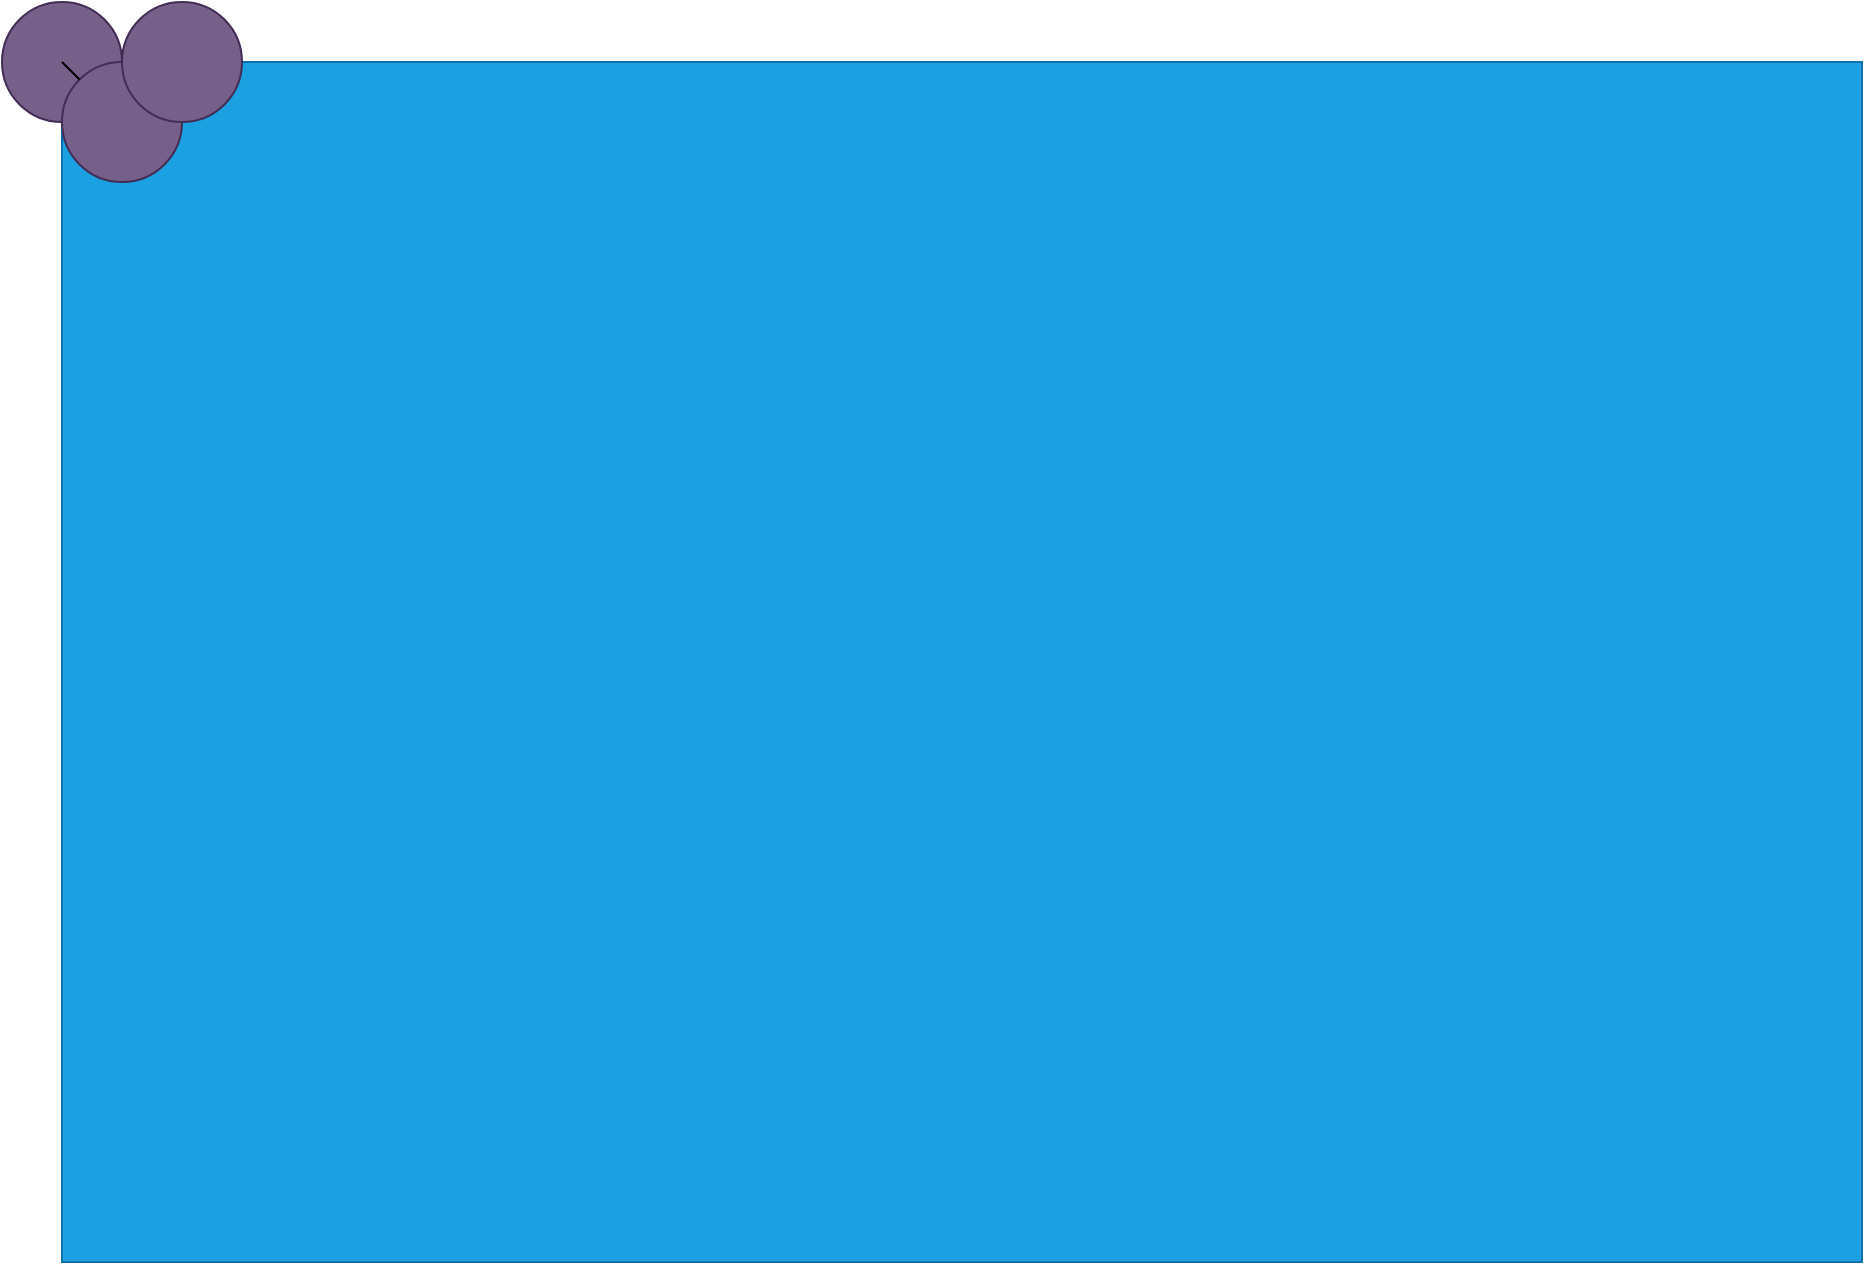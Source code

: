 <mxfile version="19.0.3" type="github">
  <diagram id="-NXDns5EEfKs7jDFzSWu" name="Page-1">
    <mxGraphModel dx="1301" dy="1420" grid="1" gridSize="10" guides="1" tooltips="1" connect="1" arrows="1" fold="1" page="1" pageScale="1" pageWidth="827" pageHeight="1169" math="0" shadow="0">
      <root>
        <mxCell id="0" />
        <mxCell id="1" parent="0" />
        <mxCell id="3YnLlSAnY3RUSMw4EG0U-1" value="" style="rounded=0;whiteSpace=wrap;html=1;fillColor=#1ba1e2;strokeColor=#006EAF;fontColor=#ffffff;" vertex="1" parent="1">
          <mxGeometry width="900" height="600" as="geometry" />
        </mxCell>
        <mxCell id="3YnLlSAnY3RUSMw4EG0U-2" value="" style="ellipse;whiteSpace=wrap;html=1;aspect=fixed;shadow=0;fillColor=#76608a;strokeColor=#432D57;fontColor=#ffffff;" vertex="1" parent="1">
          <mxGeometry x="-30" y="-30" width="60" height="60" as="geometry" />
        </mxCell>
        <mxCell id="3YnLlSAnY3RUSMw4EG0U-21" value="" style="ellipse;whiteSpace=wrap;html=1;aspect=fixed;shadow=0;fillColor=#76608a;strokeColor=#432D57;fontColor=#ffffff;" vertex="1" parent="1">
          <mxGeometry width="60" height="60" as="geometry" />
        </mxCell>
        <mxCell id="3YnLlSAnY3RUSMw4EG0U-1700" value="" style="ellipse;whiteSpace=wrap;html=1;aspect=fixed;shadow=0;fillColor=#76608a;strokeColor=#432D57;fontColor=#ffffff;" vertex="1" parent="1">
          <mxGeometry x="30" y="-30" width="60" height="60" as="geometry" />
        </mxCell>
        <mxCell id="3YnLlSAnY3RUSMw4EG0U-1701" value="" style="endArrow=none;html=1;rounded=0;" edge="1" parent="1" target="3YnLlSAnY3RUSMw4EG0U-21">
          <mxGeometry width="50" height="50" relative="1" as="geometry">
            <mxPoint as="sourcePoint" />
            <mxPoint x="50" y="-50" as="targetPoint" />
          </mxGeometry>
        </mxCell>
      </root>
    </mxGraphModel>
  </diagram>
</mxfile>
